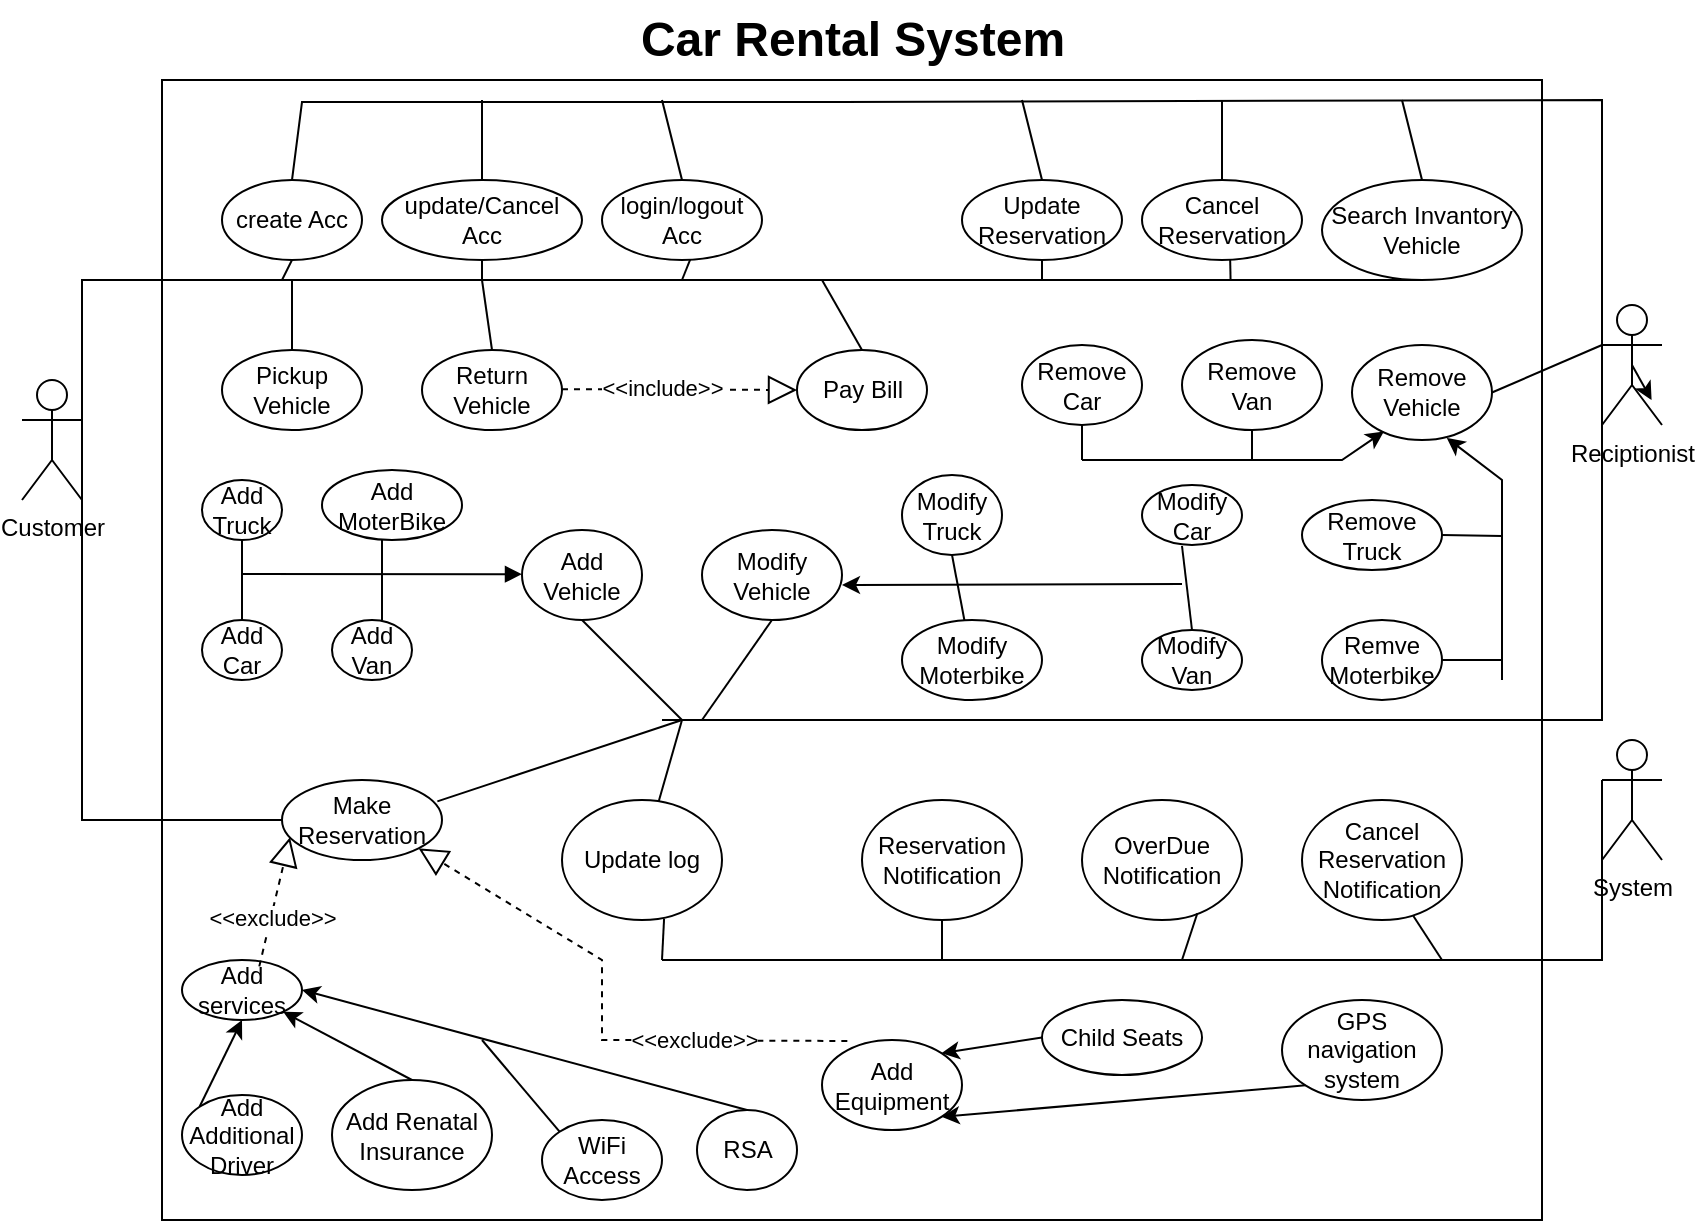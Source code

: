 <mxfile version="24.6.4" type="device">
  <diagram name="Page-1" id="4hy9LYDYaA6J5Gps0C-w">
    <mxGraphModel dx="1884" dy="1546" grid="1" gridSize="10" guides="1" tooltips="1" connect="1" arrows="1" fold="1" page="1" pageScale="1" pageWidth="850" pageHeight="1100" math="0" shadow="0">
      <root>
        <mxCell id="0" />
        <mxCell id="1" parent="0" />
        <mxCell id="duUuDCTumniU43rp559a-3" value="" style="whiteSpace=wrap;html=1;" parent="1" vertex="1">
          <mxGeometry x="80" y="10" width="690" height="570" as="geometry" />
        </mxCell>
        <mxCell id="duUuDCTumniU43rp559a-4" value="Customer" style="shape=umlActor;verticalLabelPosition=bottom;verticalAlign=top;html=1;" parent="1" vertex="1">
          <mxGeometry x="10" y="160" width="30" height="60" as="geometry" />
        </mxCell>
        <mxCell id="duUuDCTumniU43rp559a-54" style="edgeStyle=none;rounded=0;orthogonalLoop=1;jettySize=auto;html=1;exitX=0.5;exitY=0.5;exitDx=0;exitDy=0;exitPerimeter=0;" parent="1" source="duUuDCTumniU43rp559a-5" edge="1">
          <mxGeometry relative="1" as="geometry">
            <mxPoint x="824.8" y="170" as="targetPoint" />
          </mxGeometry>
        </mxCell>
        <mxCell id="duUuDCTumniU43rp559a-5" value="Reciptionist&lt;div&gt;&lt;br&gt;&lt;/div&gt;" style="shape=umlActor;verticalLabelPosition=bottom;verticalAlign=top;html=1;" parent="1" vertex="1">
          <mxGeometry x="800" y="122.5" width="30" height="60" as="geometry" />
        </mxCell>
        <mxCell id="duUuDCTumniU43rp559a-6" value="create Acc" style="ellipse;whiteSpace=wrap;html=1;" parent="1" vertex="1">
          <mxGeometry x="110" y="60" width="70" height="40" as="geometry" />
        </mxCell>
        <mxCell id="duUuDCTumniU43rp559a-7" value="Make Reservation" style="ellipse;whiteSpace=wrap;html=1;" parent="1" vertex="1">
          <mxGeometry x="140" y="360" width="80" height="40" as="geometry" />
        </mxCell>
        <mxCell id="duUuDCTumniU43rp559a-8" value="login/logout Acc" style="ellipse;whiteSpace=wrap;html=1;" parent="1" vertex="1">
          <mxGeometry x="300" y="60" width="80" height="40" as="geometry" />
        </mxCell>
        <mxCell id="duUuDCTumniU43rp559a-9" value="update/Cancel Acc" style="ellipse;whiteSpace=wrap;html=1;" parent="1" vertex="1">
          <mxGeometry x="190" y="60" width="100" height="40" as="geometry" />
        </mxCell>
        <mxCell id="duUuDCTumniU43rp559a-10" value="Update Reservation" style="ellipse;whiteSpace=wrap;html=1;" parent="1" vertex="1">
          <mxGeometry x="480" y="60" width="80" height="40" as="geometry" />
        </mxCell>
        <mxCell id="duUuDCTumniU43rp559a-11" value="Cancel Reservation" style="ellipse;whiteSpace=wrap;html=1;" parent="1" vertex="1">
          <mxGeometry x="570" y="60" width="80" height="40" as="geometry" />
        </mxCell>
        <mxCell id="duUuDCTumniU43rp559a-12" value="Search Invantory Vehicle" style="ellipse;whiteSpace=wrap;html=1;" parent="1" vertex="1">
          <mxGeometry x="660" y="60" width="100" height="50" as="geometry" />
        </mxCell>
        <mxCell id="duUuDCTumniU43rp559a-13" value="Pickup Vehicle" style="ellipse;whiteSpace=wrap;html=1;" parent="1" vertex="1">
          <mxGeometry x="110" y="145" width="70" height="40" as="geometry" />
        </mxCell>
        <mxCell id="duUuDCTumniU43rp559a-14" value="Pay Bill" style="ellipse;whiteSpace=wrap;html=1;" parent="1" vertex="1">
          <mxGeometry x="397.5" y="145" width="65" height="40" as="geometry" />
        </mxCell>
        <mxCell id="duUuDCTumniU43rp559a-15" value="Return Vehicle" style="ellipse;whiteSpace=wrap;html=1;" parent="1" vertex="1">
          <mxGeometry x="210" y="145" width="70" height="40" as="geometry" />
        </mxCell>
        <mxCell id="duUuDCTumniU43rp559a-17" value="" style="endArrow=block;dashed=1;endFill=0;endSize=12;html=1;rounded=0;entryX=0;entryY=0.5;entryDx=0;entryDy=0;" parent="1" target="duUuDCTumniU43rp559a-14" edge="1">
          <mxGeometry width="160" relative="1" as="geometry">
            <mxPoint x="280" y="164.6" as="sourcePoint" />
            <mxPoint x="370" y="164.6" as="targetPoint" />
          </mxGeometry>
        </mxCell>
        <mxCell id="duUuDCTumniU43rp559a-18" value="&amp;lt;&amp;lt;include&amp;gt;&amp;gt;" style="edgeLabel;html=1;align=center;verticalAlign=middle;resizable=0;points=[];" parent="duUuDCTumniU43rp559a-17" vertex="1" connectable="0">
          <mxGeometry x="-0.151" y="1" relative="1" as="geometry">
            <mxPoint as="offset" />
          </mxGeometry>
        </mxCell>
        <mxCell id="duUuDCTumniU43rp559a-19" value="Add Vehicle" style="ellipse;whiteSpace=wrap;html=1;" parent="1" vertex="1">
          <mxGeometry x="260" y="235" width="60" height="45" as="geometry" />
        </mxCell>
        <mxCell id="duUuDCTumniU43rp559a-20" value="Modify Vehicle" style="ellipse;whiteSpace=wrap;html=1;" parent="1" vertex="1">
          <mxGeometry x="350" y="235" width="70" height="45" as="geometry" />
        </mxCell>
        <mxCell id="duUuDCTumniU43rp559a-21" value="Add Car" style="ellipse;whiteSpace=wrap;html=1;" parent="1" vertex="1">
          <mxGeometry x="100" y="280" width="40" height="30" as="geometry" />
        </mxCell>
        <mxCell id="duUuDCTumniU43rp559a-22" value="Remove Vehicle" style="ellipse;whiteSpace=wrap;html=1;" parent="1" vertex="1">
          <mxGeometry x="675" y="142.5" width="70" height="47.5" as="geometry" />
        </mxCell>
        <mxCell id="duUuDCTumniU43rp559a-23" value="Modify Moterbike" style="ellipse;whiteSpace=wrap;html=1;" parent="1" vertex="1">
          <mxGeometry x="450" y="280" width="70" height="40" as="geometry" />
        </mxCell>
        <mxCell id="duUuDCTumniU43rp559a-24" value="Modify Car" style="ellipse;whiteSpace=wrap;html=1;" parent="1" vertex="1">
          <mxGeometry x="570" y="212.5" width="50" height="30" as="geometry" />
        </mxCell>
        <mxCell id="duUuDCTumniU43rp559a-25" value="Modify Truck" style="ellipse;whiteSpace=wrap;html=1;" parent="1" vertex="1">
          <mxGeometry x="450" y="207.5" width="50" height="40" as="geometry" />
        </mxCell>
        <mxCell id="duUuDCTumniU43rp559a-26" value="Add MoterBike" style="ellipse;whiteSpace=wrap;html=1;" parent="1" vertex="1">
          <mxGeometry x="160" y="205" width="70" height="35" as="geometry" />
        </mxCell>
        <mxCell id="duUuDCTumniU43rp559a-27" value="Add Van" style="ellipse;whiteSpace=wrap;html=1;" parent="1" vertex="1">
          <mxGeometry x="165" y="280" width="40" height="30" as="geometry" />
        </mxCell>
        <mxCell id="duUuDCTumniU43rp559a-28" value="Add Truck" style="ellipse;whiteSpace=wrap;html=1;" parent="1" vertex="1">
          <mxGeometry x="100" y="210" width="40" height="30" as="geometry" />
        </mxCell>
        <mxCell id="duUuDCTumniU43rp559a-29" value="Modify Van" style="ellipse;whiteSpace=wrap;html=1;" parent="1" vertex="1">
          <mxGeometry x="570" y="285" width="50" height="30" as="geometry" />
        </mxCell>
        <mxCell id="duUuDCTumniU43rp559a-30" value="Remve Moterbike" style="ellipse;whiteSpace=wrap;html=1;" parent="1" vertex="1">
          <mxGeometry x="660" y="280" width="60" height="40" as="geometry" />
        </mxCell>
        <mxCell id="duUuDCTumniU43rp559a-31" value="Remove Truck" style="ellipse;whiteSpace=wrap;html=1;" parent="1" vertex="1">
          <mxGeometry x="650" y="220" width="70" height="35" as="geometry" />
        </mxCell>
        <mxCell id="duUuDCTumniU43rp559a-32" value="Remove Van" style="ellipse;whiteSpace=wrap;html=1;" parent="1" vertex="1">
          <mxGeometry x="590" y="140" width="70" height="45" as="geometry" />
        </mxCell>
        <mxCell id="duUuDCTumniU43rp559a-33" value="Remove Car" style="ellipse;whiteSpace=wrap;html=1;" parent="1" vertex="1">
          <mxGeometry x="510" y="142.5" width="60" height="40" as="geometry" />
        </mxCell>
        <mxCell id="duUuDCTumniU43rp559a-34" value="" style="html=1;verticalAlign=bottom;endArrow=block;curved=0;rounded=0;" parent="1" edge="1">
          <mxGeometry width="80" relative="1" as="geometry">
            <mxPoint x="120" y="257" as="sourcePoint" />
            <mxPoint x="260" y="257.1" as="targetPoint" />
          </mxGeometry>
        </mxCell>
        <mxCell id="duUuDCTumniU43rp559a-39" value="" style="endArrow=none;html=1;rounded=0;" parent="1" edge="1">
          <mxGeometry width="50" height="50" relative="1" as="geometry">
            <mxPoint x="190" y="280" as="sourcePoint" />
            <mxPoint x="190" y="240" as="targetPoint" />
          </mxGeometry>
        </mxCell>
        <mxCell id="duUuDCTumniU43rp559a-42" value="" style="endArrow=none;html=1;rounded=0;entryX=0.5;entryY=0;entryDx=0;entryDy=0;exitX=0.5;exitY=1;exitDx=0;exitDy=0;" parent="1" source="duUuDCTumniU43rp559a-28" target="duUuDCTumniU43rp559a-21" edge="1">
          <mxGeometry width="50" height="50" relative="1" as="geometry">
            <mxPoint x="250" y="350" as="sourcePoint" />
            <mxPoint x="300" y="300" as="targetPoint" />
          </mxGeometry>
        </mxCell>
        <mxCell id="duUuDCTumniU43rp559a-43" value="" style="endArrow=classic;html=1;rounded=0;entryX=1;entryY=0.611;entryDx=0;entryDy=0;entryPerimeter=0;" parent="1" target="duUuDCTumniU43rp559a-20" edge="1">
          <mxGeometry width="50" height="50" relative="1" as="geometry">
            <mxPoint x="590" y="262" as="sourcePoint" />
            <mxPoint x="420.0" y="264.6" as="targetPoint" />
          </mxGeometry>
        </mxCell>
        <mxCell id="duUuDCTumniU43rp559a-44" value="" style="endArrow=none;html=1;rounded=0;entryX=0.5;entryY=1;entryDx=0;entryDy=0;" parent="1" source="duUuDCTumniU43rp559a-23" target="duUuDCTumniU43rp559a-25" edge="1">
          <mxGeometry width="50" height="50" relative="1" as="geometry">
            <mxPoint x="420" y="260" as="sourcePoint" />
            <mxPoint x="470" y="210" as="targetPoint" />
          </mxGeometry>
        </mxCell>
        <mxCell id="duUuDCTumniU43rp559a-45" value="" style="endArrow=none;html=1;rounded=0;exitX=0.5;exitY=0;exitDx=0;exitDy=0;" parent="1" source="duUuDCTumniU43rp559a-29" edge="1">
          <mxGeometry width="50" height="50" relative="1" as="geometry">
            <mxPoint x="420" y="260" as="sourcePoint" />
            <mxPoint x="590" y="243" as="targetPoint" />
          </mxGeometry>
        </mxCell>
        <mxCell id="duUuDCTumniU43rp559a-46" value="" style="endArrow=classic;html=1;rounded=0;entryX=0.228;entryY=0.91;entryDx=0;entryDy=0;entryPerimeter=0;" parent="1" target="duUuDCTumniU43rp559a-22" edge="1">
          <mxGeometry width="50" height="50" relative="1" as="geometry">
            <mxPoint x="540" y="200" as="sourcePoint" />
            <mxPoint x="430" y="315" as="targetPoint" />
            <Array as="points">
              <mxPoint x="670" y="200" />
            </Array>
          </mxGeometry>
        </mxCell>
        <mxCell id="duUuDCTumniU43rp559a-47" value="" style="endArrow=classic;html=1;rounded=0;entryX=0.677;entryY=0.978;entryDx=0;entryDy=0;entryPerimeter=0;" parent="1" target="duUuDCTumniU43rp559a-22" edge="1">
          <mxGeometry width="50" height="50" relative="1" as="geometry">
            <mxPoint x="750" y="310" as="sourcePoint" />
            <mxPoint x="410" y="310" as="targetPoint" />
            <Array as="points">
              <mxPoint x="750" y="210" />
            </Array>
          </mxGeometry>
        </mxCell>
        <mxCell id="duUuDCTumniU43rp559a-48" value="" style="endArrow=none;html=1;rounded=0;entryX=1;entryY=0.5;entryDx=0;entryDy=0;" parent="1" target="duUuDCTumniU43rp559a-31" edge="1">
          <mxGeometry width="50" height="50" relative="1" as="geometry">
            <mxPoint x="750" y="238" as="sourcePoint" />
            <mxPoint x="545" y="350" as="targetPoint" />
          </mxGeometry>
        </mxCell>
        <mxCell id="duUuDCTumniU43rp559a-49" value="" style="endArrow=none;html=1;rounded=0;entryX=0.5;entryY=1;entryDx=0;entryDy=0;" parent="1" target="duUuDCTumniU43rp559a-32" edge="1">
          <mxGeometry width="50" height="50" relative="1" as="geometry">
            <mxPoint x="625" y="200" as="sourcePoint" />
            <mxPoint x="420" y="320" as="targetPoint" />
          </mxGeometry>
        </mxCell>
        <mxCell id="duUuDCTumniU43rp559a-50" value="" style="endArrow=none;html=1;rounded=0;entryX=0.5;entryY=1;entryDx=0;entryDy=0;" parent="1" target="duUuDCTumniU43rp559a-33" edge="1">
          <mxGeometry width="50" height="50" relative="1" as="geometry">
            <mxPoint x="540" y="200" as="sourcePoint" />
            <mxPoint x="420" y="315" as="targetPoint" />
          </mxGeometry>
        </mxCell>
        <mxCell id="duUuDCTumniU43rp559a-52" value="" style="endArrow=none;html=1;rounded=0;entryX=1;entryY=0.5;entryDx=0;entryDy=0;" parent="1" target="duUuDCTumniU43rp559a-30" edge="1">
          <mxGeometry width="50" height="50" relative="1" as="geometry">
            <mxPoint x="750" y="300" as="sourcePoint" />
            <mxPoint x="425" y="320" as="targetPoint" />
          </mxGeometry>
        </mxCell>
        <mxCell id="duUuDCTumniU43rp559a-53" value="System" style="shape=umlActor;verticalLabelPosition=bottom;verticalAlign=top;html=1;" parent="1" vertex="1">
          <mxGeometry x="800" y="340" width="30" height="60" as="geometry" />
        </mxCell>
        <mxCell id="duUuDCTumniU43rp559a-55" value="Update log" style="ellipse;whiteSpace=wrap;html=1;" parent="1" vertex="1">
          <mxGeometry x="280" y="370" width="80" height="60" as="geometry" />
        </mxCell>
        <mxCell id="duUuDCTumniU43rp559a-56" value="Cancel Reservation Notification" style="ellipse;whiteSpace=wrap;html=1;" parent="1" vertex="1">
          <mxGeometry x="650" y="370" width="80" height="60" as="geometry" />
        </mxCell>
        <mxCell id="duUuDCTumniU43rp559a-57" value="Reservation Notification" style="ellipse;whiteSpace=wrap;html=1;" parent="1" vertex="1">
          <mxGeometry x="430" y="370" width="80" height="60" as="geometry" />
        </mxCell>
        <mxCell id="duUuDCTumniU43rp559a-58" value="OverDue Notification" style="ellipse;whiteSpace=wrap;html=1;" parent="1" vertex="1">
          <mxGeometry x="540" y="370" width="80" height="60" as="geometry" />
        </mxCell>
        <mxCell id="duUuDCTumniU43rp559a-59" value="&lt;b&gt;&lt;font style=&quot;font-size: 24px;&quot;&gt;Car Rental System&lt;/font&gt;&lt;/b&gt;" style="text;html=1;align=center;verticalAlign=middle;resizable=0;points=[];autosize=1;strokeColor=none;fillColor=none;" parent="1" vertex="1">
          <mxGeometry x="305" y="-30" width="240" height="40" as="geometry" />
        </mxCell>
        <mxCell id="duUuDCTumniU43rp559a-60" value="" style="endArrow=none;html=1;rounded=0;exitX=1;exitY=0.333;exitDx=0;exitDy=0;exitPerimeter=0;entryX=0.5;entryY=1;entryDx=0;entryDy=0;" parent="1" source="duUuDCTumniU43rp559a-4" target="duUuDCTumniU43rp559a-12" edge="1">
          <mxGeometry width="50" height="50" relative="1" as="geometry">
            <mxPoint x="40" y="166" as="sourcePoint" />
            <mxPoint x="40" y="40" as="targetPoint" />
            <Array as="points">
              <mxPoint x="40" y="110" />
            </Array>
          </mxGeometry>
        </mxCell>
        <mxCell id="duUuDCTumniU43rp559a-61" value="" style="endArrow=none;html=1;rounded=0;entryX=0.5;entryY=1;entryDx=0;entryDy=0;" parent="1" target="duUuDCTumniU43rp559a-6" edge="1">
          <mxGeometry width="50" height="50" relative="1" as="geometry">
            <mxPoint x="140" y="110" as="sourcePoint" />
            <mxPoint x="280" y="110" as="targetPoint" />
          </mxGeometry>
        </mxCell>
        <mxCell id="duUuDCTumniU43rp559a-62" value="" style="endArrow=none;html=1;rounded=0;entryX=0.5;entryY=1;entryDx=0;entryDy=0;" parent="1" target="duUuDCTumniU43rp559a-9" edge="1">
          <mxGeometry width="50" height="50" relative="1" as="geometry">
            <mxPoint x="240" y="110" as="sourcePoint" />
            <mxPoint x="280" y="110" as="targetPoint" />
          </mxGeometry>
        </mxCell>
        <mxCell id="duUuDCTumniU43rp559a-63" value="" style="endArrow=none;html=1;rounded=0;entryX=0.551;entryY=0.987;entryDx=0;entryDy=0;entryPerimeter=0;" parent="1" target="duUuDCTumniU43rp559a-11" edge="1">
          <mxGeometry width="50" height="50" relative="1" as="geometry">
            <mxPoint x="614.284" y="110" as="sourcePoint" />
            <mxPoint x="280" y="110" as="targetPoint" />
          </mxGeometry>
        </mxCell>
        <mxCell id="duUuDCTumniU43rp559a-64" value="" style="endArrow=none;html=1;rounded=0;entryX=0.5;entryY=1;entryDx=0;entryDy=0;" parent="1" target="duUuDCTumniU43rp559a-10" edge="1">
          <mxGeometry width="50" height="50" relative="1" as="geometry">
            <mxPoint x="520" y="110" as="sourcePoint" />
            <mxPoint x="280" y="110" as="targetPoint" />
          </mxGeometry>
        </mxCell>
        <mxCell id="duUuDCTumniU43rp559a-65" value="" style="endArrow=none;html=1;rounded=0;entryX=0.971;entryY=0.267;entryDx=0;entryDy=0;entryPerimeter=0;" parent="1" target="duUuDCTumniU43rp559a-7" edge="1">
          <mxGeometry width="50" height="50" relative="1" as="geometry">
            <mxPoint x="340" y="330" as="sourcePoint" />
            <mxPoint x="280" y="110" as="targetPoint" />
          </mxGeometry>
        </mxCell>
        <mxCell id="duUuDCTumniU43rp559a-66" value="" style="endArrow=none;html=1;rounded=0;entryX=0.551;entryY=0.994;entryDx=0;entryDy=0;entryPerimeter=0;" parent="1" target="duUuDCTumniU43rp559a-8" edge="1">
          <mxGeometry width="50" height="50" relative="1" as="geometry">
            <mxPoint x="340" y="110" as="sourcePoint" />
            <mxPoint x="340" y="100" as="targetPoint" />
          </mxGeometry>
        </mxCell>
        <mxCell id="duUuDCTumniU43rp559a-67" value="" style="endArrow=none;html=1;rounded=0;exitX=0.5;exitY=0;exitDx=0;exitDy=0;" parent="1" source="duUuDCTumniU43rp559a-14" edge="1">
          <mxGeometry width="50" height="50" relative="1" as="geometry">
            <mxPoint x="370" y="170" as="sourcePoint" />
            <mxPoint x="410" y="110" as="targetPoint" />
          </mxGeometry>
        </mxCell>
        <mxCell id="duUuDCTumniU43rp559a-68" value="" style="endArrow=none;html=1;rounded=0;exitX=0.5;exitY=0;exitDx=0;exitDy=0;" parent="1" source="duUuDCTumniU43rp559a-15" edge="1">
          <mxGeometry width="50" height="50" relative="1" as="geometry">
            <mxPoint x="370" y="170" as="sourcePoint" />
            <mxPoint x="240" y="110" as="targetPoint" />
          </mxGeometry>
        </mxCell>
        <mxCell id="duUuDCTumniU43rp559a-69" value="" style="endArrow=none;html=1;rounded=0;exitX=0.5;exitY=0;exitDx=0;exitDy=0;" parent="1" source="duUuDCTumniU43rp559a-13" edge="1">
          <mxGeometry width="50" height="50" relative="1" as="geometry">
            <mxPoint x="370" y="170" as="sourcePoint" />
            <mxPoint x="145" y="110" as="targetPoint" />
          </mxGeometry>
        </mxCell>
        <mxCell id="duUuDCTumniU43rp559a-70" value="" style="endArrow=none;html=1;rounded=0;exitX=0;exitY=0.333;exitDx=0;exitDy=0;exitPerimeter=0;entryX=0.5;entryY=0;entryDx=0;entryDy=0;" parent="1" source="duUuDCTumniU43rp559a-5" target="duUuDCTumniU43rp559a-6" edge="1">
          <mxGeometry width="50" height="50" relative="1" as="geometry">
            <mxPoint x="370" y="170" as="sourcePoint" />
            <mxPoint x="800" as="targetPoint" />
            <Array as="points">
              <mxPoint x="800" y="20" />
              <mxPoint x="420" y="21" />
              <mxPoint x="150" y="21" />
            </Array>
          </mxGeometry>
        </mxCell>
        <mxCell id="duUuDCTumniU43rp559a-71" value="" style="endArrow=none;html=1;rounded=0;entryX=0.5;entryY=0;entryDx=0;entryDy=0;" parent="1" target="duUuDCTumniU43rp559a-12" edge="1">
          <mxGeometry width="50" height="50" relative="1" as="geometry">
            <mxPoint x="700" y="20" as="sourcePoint" />
            <mxPoint x="420" y="120" as="targetPoint" />
          </mxGeometry>
        </mxCell>
        <mxCell id="duUuDCTumniU43rp559a-72" value="" style="endArrow=none;html=1;rounded=0;entryX=0.5;entryY=0;entryDx=0;entryDy=0;" parent="1" target="duUuDCTumniU43rp559a-11" edge="1">
          <mxGeometry width="50" height="50" relative="1" as="geometry">
            <mxPoint x="610" y="20" as="sourcePoint" />
            <mxPoint x="420" y="120" as="targetPoint" />
          </mxGeometry>
        </mxCell>
        <mxCell id="duUuDCTumniU43rp559a-73" value="" style="endArrow=none;html=1;rounded=0;entryX=0.5;entryY=0;entryDx=0;entryDy=0;" parent="1" target="duUuDCTumniU43rp559a-10" edge="1">
          <mxGeometry width="50" height="50" relative="1" as="geometry">
            <mxPoint x="510" y="20" as="sourcePoint" />
            <mxPoint x="420" y="120" as="targetPoint" />
          </mxGeometry>
        </mxCell>
        <mxCell id="duUuDCTumniU43rp559a-74" value="" style="endArrow=none;html=1;rounded=0;exitX=0;exitY=0.5;exitDx=0;exitDy=0;entryX=1;entryY=0.333;entryDx=0;entryDy=0;entryPerimeter=0;" parent="1" source="duUuDCTumniU43rp559a-7" target="duUuDCTumniU43rp559a-4" edge="1">
          <mxGeometry width="50" height="50" relative="1" as="geometry">
            <mxPoint x="370" y="170" as="sourcePoint" />
            <mxPoint x="440" y="20" as="targetPoint" />
            <Array as="points">
              <mxPoint x="40" y="380" />
            </Array>
          </mxGeometry>
        </mxCell>
        <mxCell id="duUuDCTumniU43rp559a-75" value="" style="endArrow=none;html=1;rounded=0;exitX=0.5;exitY=0;exitDx=0;exitDy=0;" parent="1" source="duUuDCTumniU43rp559a-8" edge="1">
          <mxGeometry width="50" height="50" relative="1" as="geometry">
            <mxPoint x="370" y="170" as="sourcePoint" />
            <mxPoint x="330" y="20" as="targetPoint" />
          </mxGeometry>
        </mxCell>
        <mxCell id="duUuDCTumniU43rp559a-76" value="" style="endArrow=none;html=1;rounded=0;entryX=0.5;entryY=0;entryDx=0;entryDy=0;" parent="1" target="duUuDCTumniU43rp559a-9" edge="1">
          <mxGeometry width="50" height="50" relative="1" as="geometry">
            <mxPoint x="240" y="20" as="sourcePoint" />
            <mxPoint x="420" y="120" as="targetPoint" />
          </mxGeometry>
        </mxCell>
        <mxCell id="duUuDCTumniU43rp559a-77" value="" style="endArrow=none;html=1;rounded=0;entryX=0;entryY=0.333;entryDx=0;entryDy=0;entryPerimeter=0;" parent="1" target="duUuDCTumniU43rp559a-53" edge="1">
          <mxGeometry width="50" height="50" relative="1" as="geometry">
            <mxPoint x="330" y="450" as="sourcePoint" />
            <mxPoint x="420" y="220" as="targetPoint" />
            <Array as="points">
              <mxPoint x="800" y="450" />
            </Array>
          </mxGeometry>
        </mxCell>
        <mxCell id="duUuDCTumniU43rp559a-78" value="" style="endArrow=none;html=1;rounded=0;entryX=0.696;entryY=0.967;entryDx=0;entryDy=0;entryPerimeter=0;" parent="1" target="duUuDCTumniU43rp559a-56" edge="1">
          <mxGeometry width="50" height="50" relative="1" as="geometry">
            <mxPoint x="720" y="450" as="sourcePoint" />
            <mxPoint x="420" y="220" as="targetPoint" />
          </mxGeometry>
        </mxCell>
        <mxCell id="duUuDCTumniU43rp559a-79" value="" style="endArrow=none;html=1;rounded=0;entryX=0.721;entryY=0.944;entryDx=0;entryDy=0;entryPerimeter=0;" parent="1" target="duUuDCTumniU43rp559a-58" edge="1">
          <mxGeometry width="50" height="50" relative="1" as="geometry">
            <mxPoint x="590" y="450" as="sourcePoint" />
            <mxPoint x="420" y="220" as="targetPoint" />
          </mxGeometry>
        </mxCell>
        <mxCell id="duUuDCTumniU43rp559a-80" value="" style="endArrow=none;html=1;rounded=0;entryX=0.5;entryY=1;entryDx=0;entryDy=0;" parent="1" target="duUuDCTumniU43rp559a-57" edge="1">
          <mxGeometry width="50" height="50" relative="1" as="geometry">
            <mxPoint x="470" y="450" as="sourcePoint" />
            <mxPoint x="420" y="220" as="targetPoint" />
          </mxGeometry>
        </mxCell>
        <mxCell id="duUuDCTumniU43rp559a-81" value="" style="endArrow=none;html=1;rounded=0;entryX=0.638;entryY=0.989;entryDx=0;entryDy=0;entryPerimeter=0;" parent="1" target="duUuDCTumniU43rp559a-55" edge="1">
          <mxGeometry width="50" height="50" relative="1" as="geometry">
            <mxPoint x="330" y="450" as="sourcePoint" />
            <mxPoint x="420" y="220" as="targetPoint" />
          </mxGeometry>
        </mxCell>
        <mxCell id="duUuDCTumniU43rp559a-82" value="" style="endArrow=none;html=1;rounded=0;entryX=0;entryY=0.333;entryDx=0;entryDy=0;entryPerimeter=0;exitX=1;exitY=0.5;exitDx=0;exitDy=0;" parent="1" source="duUuDCTumniU43rp559a-22" target="duUuDCTumniU43rp559a-5" edge="1">
          <mxGeometry width="50" height="50" relative="1" as="geometry">
            <mxPoint x="370" y="240" as="sourcePoint" />
            <mxPoint x="420" y="190" as="targetPoint" />
          </mxGeometry>
        </mxCell>
        <mxCell id="duUuDCTumniU43rp559a-83" value="" style="endArrow=none;html=1;rounded=0;entryX=0;entryY=0.333;entryDx=0;entryDy=0;entryPerimeter=0;" parent="1" target="duUuDCTumniU43rp559a-5" edge="1">
          <mxGeometry width="50" height="50" relative="1" as="geometry">
            <mxPoint x="330" y="330" as="sourcePoint" />
            <mxPoint x="420" y="190" as="targetPoint" />
            <Array as="points">
              <mxPoint x="800" y="330" />
            </Array>
          </mxGeometry>
        </mxCell>
        <mxCell id="duUuDCTumniU43rp559a-84" value="" style="endArrow=none;html=1;rounded=0;entryX=0.5;entryY=1;entryDx=0;entryDy=0;" parent="1" target="duUuDCTumniU43rp559a-20" edge="1">
          <mxGeometry width="50" height="50" relative="1" as="geometry">
            <mxPoint x="350" y="330" as="sourcePoint" />
            <mxPoint x="380" y="285" as="targetPoint" />
          </mxGeometry>
        </mxCell>
        <mxCell id="duUuDCTumniU43rp559a-85" value="" style="endArrow=none;html=1;rounded=0;entryX=0.5;entryY=1;entryDx=0;entryDy=0;" parent="1" target="duUuDCTumniU43rp559a-19" edge="1">
          <mxGeometry width="50" height="50" relative="1" as="geometry">
            <mxPoint x="340" y="330" as="sourcePoint" />
            <mxPoint x="420" y="190" as="targetPoint" />
          </mxGeometry>
        </mxCell>
        <mxCell id="duUuDCTumniU43rp559a-86" value="" style="endArrow=none;html=1;rounded=0;" parent="1" target="duUuDCTumniU43rp559a-55" edge="1">
          <mxGeometry width="50" height="50" relative="1" as="geometry">
            <mxPoint x="340" y="330" as="sourcePoint" />
            <mxPoint x="420" y="190" as="targetPoint" />
          </mxGeometry>
        </mxCell>
        <mxCell id="duUuDCTumniU43rp559a-87" value="Add Renatal Insurance" style="ellipse;whiteSpace=wrap;html=1;" parent="1" vertex="1">
          <mxGeometry x="165" y="510" width="80" height="55" as="geometry" />
        </mxCell>
        <mxCell id="duUuDCTumniU43rp559a-88" value="Add services" style="ellipse;whiteSpace=wrap;html=1;" parent="1" vertex="1">
          <mxGeometry x="90" y="450" width="60" height="30" as="geometry" />
        </mxCell>
        <mxCell id="duUuDCTumniU43rp559a-89" value="Add Equipment" style="ellipse;whiteSpace=wrap;html=1;" parent="1" vertex="1">
          <mxGeometry x="410" y="490" width="70" height="45" as="geometry" />
        </mxCell>
        <mxCell id="duUuDCTumniU43rp559a-90" value="Add Additional Driver" style="ellipse;whiteSpace=wrap;html=1;" parent="1" vertex="1">
          <mxGeometry x="90" y="517.5" width="60" height="40" as="geometry" />
        </mxCell>
        <mxCell id="duUuDCTumniU43rp559a-93" value="" style="endArrow=block;dashed=1;endFill=0;endSize=12;html=1;rounded=0;entryX=0.05;entryY=0.717;entryDx=0;entryDy=0;exitX=0.644;exitY=0.106;exitDx=0;exitDy=0;exitPerimeter=0;entryPerimeter=0;" parent="1" source="duUuDCTumniU43rp559a-88" target="duUuDCTumniU43rp559a-7" edge="1">
          <mxGeometry width="160" relative="1" as="geometry">
            <mxPoint x="205" y="419.14" as="sourcePoint" />
            <mxPoint x="206.716" y="524.998" as="targetPoint" />
            <Array as="points" />
          </mxGeometry>
        </mxCell>
        <mxCell id="duUuDCTumniU43rp559a-98" value="&amp;lt;&amp;lt;exclude&amp;gt;&amp;gt;" style="edgeLabel;html=1;align=center;verticalAlign=middle;resizable=0;points=[];" parent="duUuDCTumniU43rp559a-93" vertex="1" connectable="0">
          <mxGeometry x="-0.239" relative="1" as="geometry">
            <mxPoint as="offset" />
          </mxGeometry>
        </mxCell>
        <mxCell id="duUuDCTumniU43rp559a-94" value="" style="endArrow=block;dashed=1;endFill=0;endSize=12;html=1;rounded=0;exitX=0.181;exitY=0.011;exitDx=0;exitDy=0;exitPerimeter=0;entryX=1;entryY=1;entryDx=0;entryDy=0;" parent="1" source="duUuDCTumniU43rp559a-89" target="duUuDCTumniU43rp559a-7" edge="1">
          <mxGeometry width="160" relative="1" as="geometry">
            <mxPoint x="360" y="380" as="sourcePoint" />
            <mxPoint x="520" y="380" as="targetPoint" />
            <Array as="points">
              <mxPoint x="300" y="490" />
              <mxPoint x="300" y="450" />
            </Array>
          </mxGeometry>
        </mxCell>
        <mxCell id="duUuDCTumniU43rp559a-97" value="&amp;lt;&amp;lt;exclude&amp;gt;&amp;gt;" style="edgeLabel;html=1;align=center;verticalAlign=middle;resizable=0;points=[];" parent="duUuDCTumniU43rp559a-94" vertex="1" connectable="0">
          <mxGeometry x="-0.429" relative="1" as="geometry">
            <mxPoint as="offset" />
          </mxGeometry>
        </mxCell>
        <mxCell id="hVGz49jSbsVzshlbOVKA-1" value="" style="endArrow=classic;html=1;rounded=0;exitX=0;exitY=0;exitDx=0;exitDy=0;entryX=0.5;entryY=1;entryDx=0;entryDy=0;" edge="1" parent="1" source="duUuDCTumniU43rp559a-90" target="duUuDCTumniU43rp559a-88">
          <mxGeometry width="50" height="50" relative="1" as="geometry">
            <mxPoint x="160" y="490" as="sourcePoint" />
            <mxPoint x="210" y="440" as="targetPoint" />
          </mxGeometry>
        </mxCell>
        <mxCell id="hVGz49jSbsVzshlbOVKA-2" value="" style="endArrow=classic;html=1;rounded=0;exitX=0.5;exitY=0;exitDx=0;exitDy=0;" edge="1" parent="1" source="duUuDCTumniU43rp559a-87" target="duUuDCTumniU43rp559a-88">
          <mxGeometry width="50" height="50" relative="1" as="geometry">
            <mxPoint x="450" y="420" as="sourcePoint" />
            <mxPoint x="500" y="370" as="targetPoint" />
          </mxGeometry>
        </mxCell>
        <mxCell id="hVGz49jSbsVzshlbOVKA-3" value="GPS navigation&lt;div&gt;system&lt;/div&gt;" style="ellipse;whiteSpace=wrap;html=1;" vertex="1" parent="1">
          <mxGeometry x="640" y="470" width="80" height="50" as="geometry" />
        </mxCell>
        <mxCell id="hVGz49jSbsVzshlbOVKA-4" value="Child Seats" style="ellipse;whiteSpace=wrap;html=1;" vertex="1" parent="1">
          <mxGeometry x="520" y="470" width="80" height="37.5" as="geometry" />
        </mxCell>
        <mxCell id="hVGz49jSbsVzshlbOVKA-5" value="" style="endArrow=classic;html=1;rounded=0;exitX=0;exitY=0.5;exitDx=0;exitDy=0;entryX=1;entryY=0;entryDx=0;entryDy=0;" edge="1" parent="1" source="hVGz49jSbsVzshlbOVKA-4" target="duUuDCTumniU43rp559a-89">
          <mxGeometry width="50" height="50" relative="1" as="geometry">
            <mxPoint x="450" y="350" as="sourcePoint" />
            <mxPoint x="500" y="300" as="targetPoint" />
          </mxGeometry>
        </mxCell>
        <mxCell id="hVGz49jSbsVzshlbOVKA-6" value="" style="endArrow=classic;html=1;rounded=0;exitX=0;exitY=1;exitDx=0;exitDy=0;entryX=1;entryY=1;entryDx=0;entryDy=0;" edge="1" parent="1" source="hVGz49jSbsVzshlbOVKA-3" target="duUuDCTumniU43rp559a-89">
          <mxGeometry width="50" height="50" relative="1" as="geometry">
            <mxPoint x="450" y="420" as="sourcePoint" />
            <mxPoint x="500" y="370" as="targetPoint" />
          </mxGeometry>
        </mxCell>
        <mxCell id="hVGz49jSbsVzshlbOVKA-7" value="RSA" style="ellipse;whiteSpace=wrap;html=1;" vertex="1" parent="1">
          <mxGeometry x="347.5" y="525" width="50" height="40" as="geometry" />
        </mxCell>
        <mxCell id="hVGz49jSbsVzshlbOVKA-8" value="WiFi Access" style="ellipse;whiteSpace=wrap;html=1;" vertex="1" parent="1">
          <mxGeometry x="270" y="530" width="60" height="40" as="geometry" />
        </mxCell>
        <mxCell id="hVGz49jSbsVzshlbOVKA-9" value="" style="endArrow=classic;html=1;rounded=0;entryX=1;entryY=0.5;entryDx=0;entryDy=0;exitX=0.5;exitY=0;exitDx=0;exitDy=0;" edge="1" parent="1" source="hVGz49jSbsVzshlbOVKA-7" target="duUuDCTumniU43rp559a-88">
          <mxGeometry width="50" height="50" relative="1" as="geometry">
            <mxPoint x="450" y="490" as="sourcePoint" />
            <mxPoint x="500" y="440" as="targetPoint" />
          </mxGeometry>
        </mxCell>
        <mxCell id="hVGz49jSbsVzshlbOVKA-10" value="" style="endArrow=none;html=1;rounded=0;entryX=0;entryY=0;entryDx=0;entryDy=0;" edge="1" parent="1" target="hVGz49jSbsVzshlbOVKA-8">
          <mxGeometry width="50" height="50" relative="1" as="geometry">
            <mxPoint x="240" y="490" as="sourcePoint" />
            <mxPoint x="500" y="440" as="targetPoint" />
          </mxGeometry>
        </mxCell>
      </root>
    </mxGraphModel>
  </diagram>
</mxfile>
